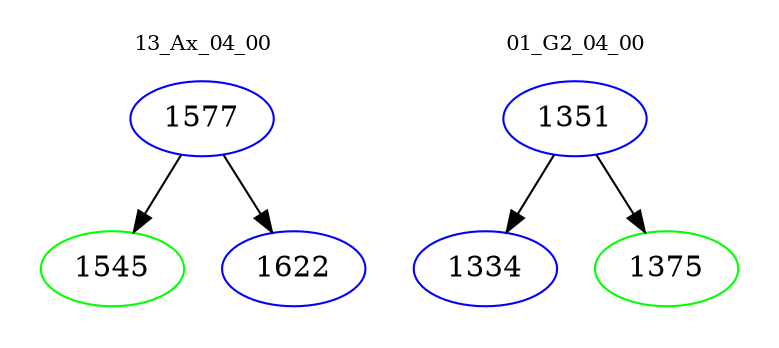 digraph{
subgraph cluster_0 {
color = white
label = "13_Ax_04_00";
fontsize=10;
T0_1577 [label="1577", color="blue"]
T0_1577 -> T0_1545 [color="black"]
T0_1545 [label="1545", color="green"]
T0_1577 -> T0_1622 [color="black"]
T0_1622 [label="1622", color="blue"]
}
subgraph cluster_1 {
color = white
label = "01_G2_04_00";
fontsize=10;
T1_1351 [label="1351", color="blue"]
T1_1351 -> T1_1334 [color="black"]
T1_1334 [label="1334", color="blue"]
T1_1351 -> T1_1375 [color="black"]
T1_1375 [label="1375", color="green"]
}
}
